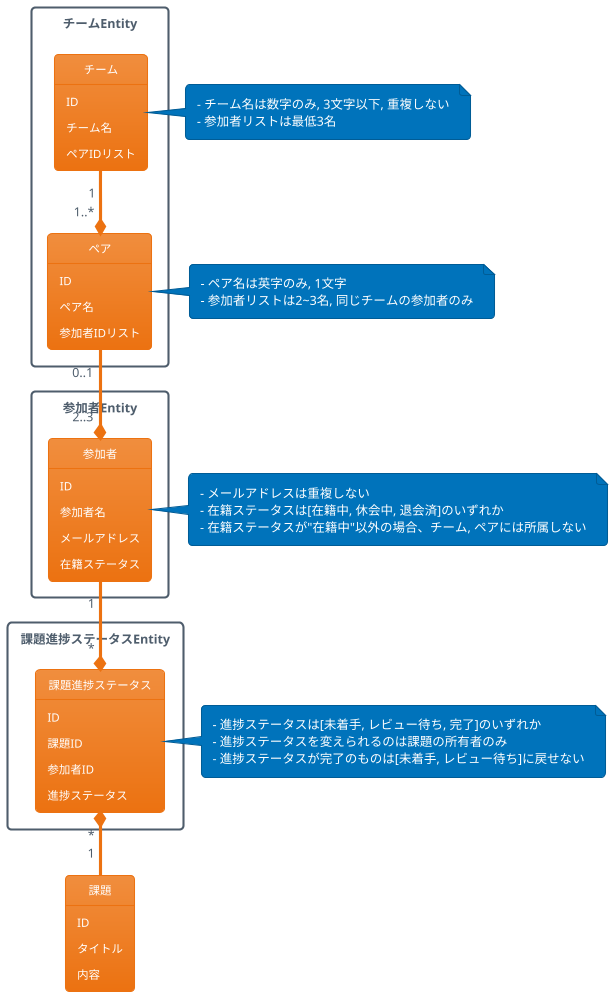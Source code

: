 @startuml
!theme aws-orange
skinparam PackageStyle rectangle

package チームEntity {
  object チーム
  object ペア
}

package 参加者Entity {
  object 参加者
}

package 課題進捗ステータスEntity {
  object 課題進捗ステータス
}

object 参加者 {
  ID
  参加者名
  メールアドレス
  在籍ステータス
}

object 課題進捗ステータス {
  ID
  課題ID
  参加者ID
  進捗ステータス
}

object 課題 {
  ID
  タイトル
  内容
}

object ペア {
  ID
  ペア名
  参加者IDリスト
}

object チーム {
  ID
  チーム名
  ペアIDリスト
}

note right of 参加者 {
  - メールアドレスは重複しない
  - 在籍ステータスは[在籍中, 休会中, 退会済]のいずれか
  - 在籍ステータスが"在籍中"以外の場合、チーム, ペアには所属しない
}

note right of 課題進捗ステータス {
  - 進捗ステータスは[未着手, レビュー待ち, 完了]のいずれか
  - 進捗ステータスを変えられるのは課題の所有者のみ
  - 進捗ステータスが完了のものは[未着手, レビュー待ち]に戻せない
}

note right of ペア {
  - ペア名は英字のみ, 1文字
  - 参加者リストは2~3名, 同じチームの参加者のみ
}

note right of チーム {
  - チーム名は数字のみ, 3文字以下, 重複しない
  - 参加者リストは最低3名
}

チーム "1" --* "1..*" ペア
ペア "0..1" --* "2..3" 参加者
参加者 "1" --* "*" 課題進捗ステータス
課題進捗ステータス "*" *-- "1" 課題
@enduml